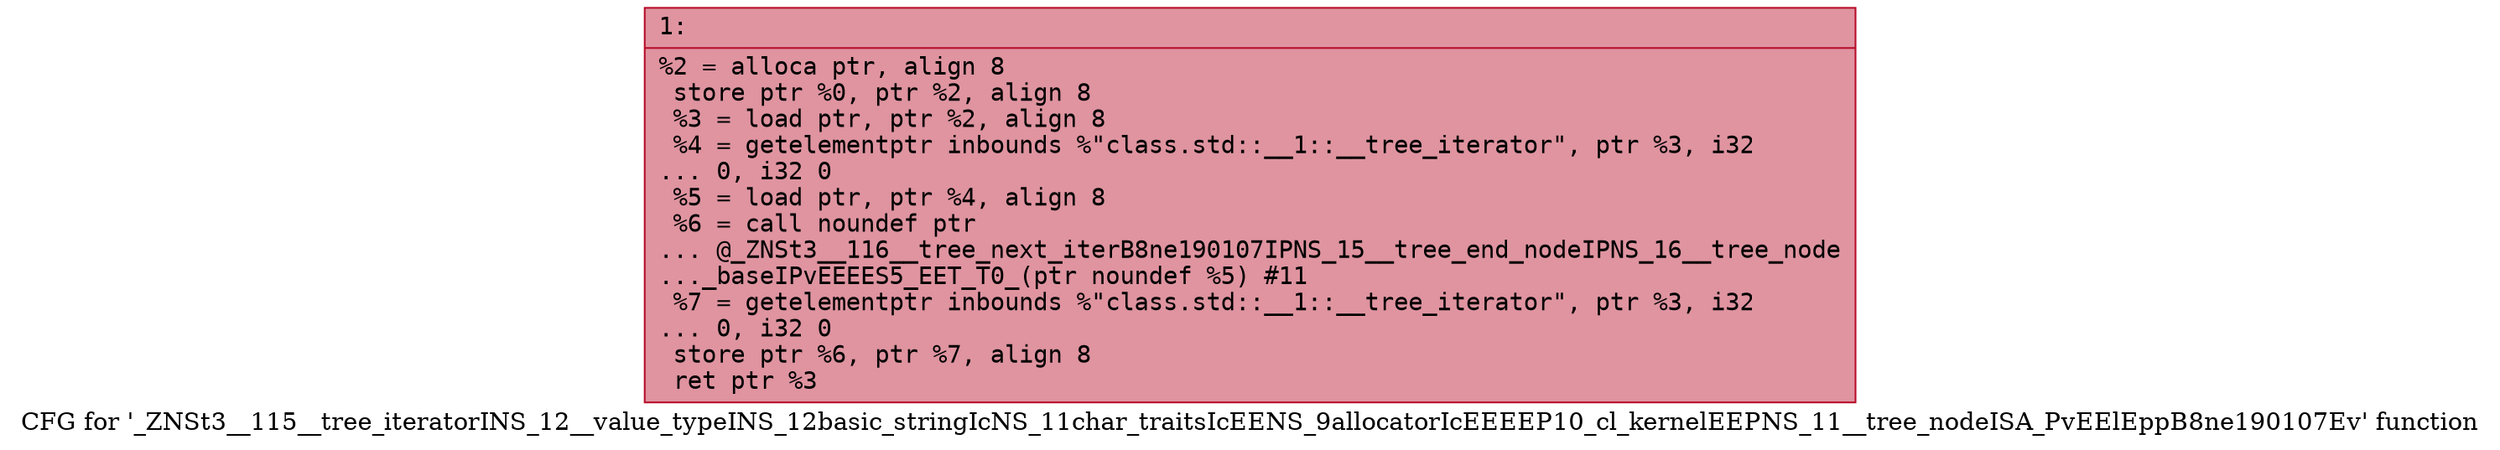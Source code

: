digraph "CFG for '_ZNSt3__115__tree_iteratorINS_12__value_typeINS_12basic_stringIcNS_11char_traitsIcEENS_9allocatorIcEEEEP10_cl_kernelEEPNS_11__tree_nodeISA_PvEElEppB8ne190107Ev' function" {
	label="CFG for '_ZNSt3__115__tree_iteratorINS_12__value_typeINS_12basic_stringIcNS_11char_traitsIcEENS_9allocatorIcEEEEP10_cl_kernelEEPNS_11__tree_nodeISA_PvEElEppB8ne190107Ev' function";

	Node0x600001383980 [shape=record,color="#b70d28ff", style=filled, fillcolor="#b70d2870" fontname="Courier",label="{1:\l|  %2 = alloca ptr, align 8\l  store ptr %0, ptr %2, align 8\l  %3 = load ptr, ptr %2, align 8\l  %4 = getelementptr inbounds %\"class.std::__1::__tree_iterator\", ptr %3, i32\l... 0, i32 0\l  %5 = load ptr, ptr %4, align 8\l  %6 = call noundef ptr\l... @_ZNSt3__116__tree_next_iterB8ne190107IPNS_15__tree_end_nodeIPNS_16__tree_node\l..._baseIPvEEEES5_EET_T0_(ptr noundef %5) #11\l  %7 = getelementptr inbounds %\"class.std::__1::__tree_iterator\", ptr %3, i32\l... 0, i32 0\l  store ptr %6, ptr %7, align 8\l  ret ptr %3\l}"];
}
